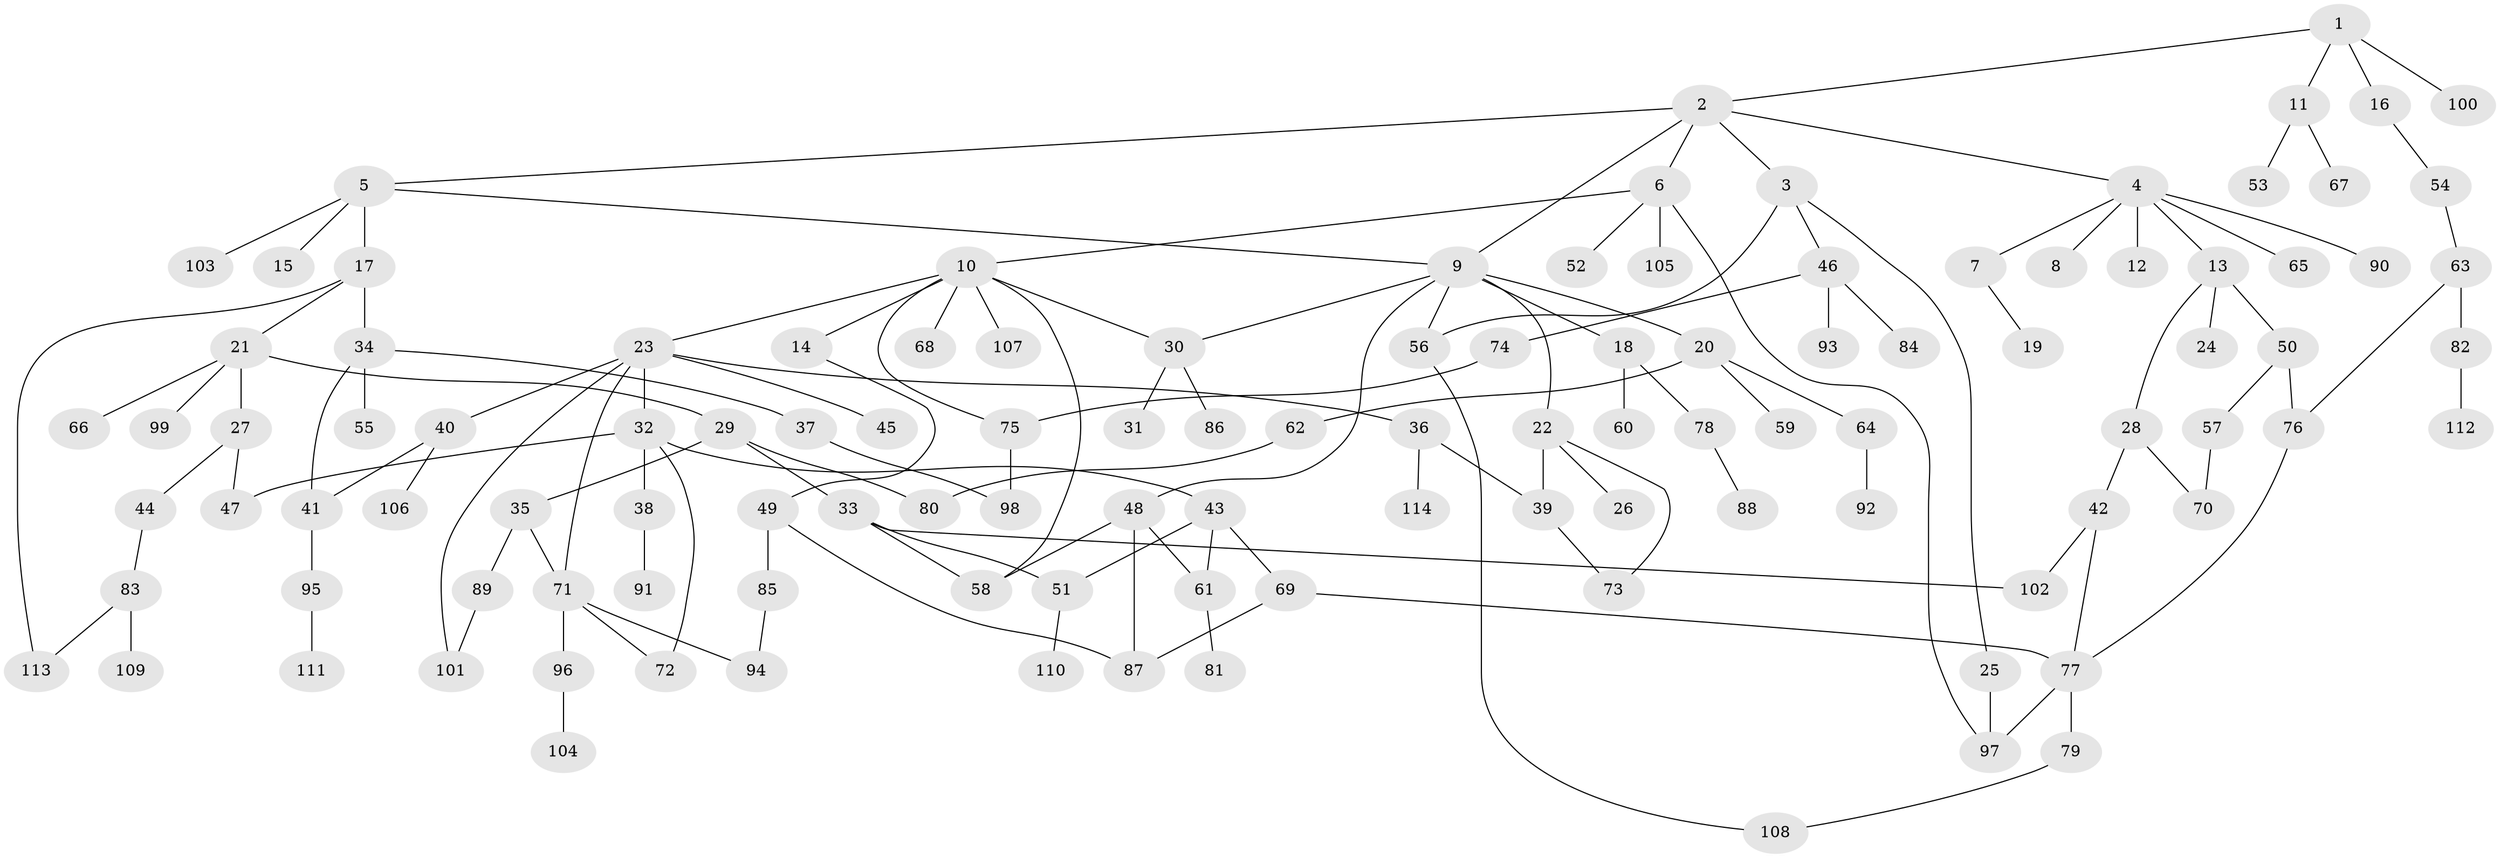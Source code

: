 // Generated by graph-tools (version 1.1) at 2025/01/03/09/25 03:01:01]
// undirected, 114 vertices, 142 edges
graph export_dot {
graph [start="1"]
  node [color=gray90,style=filled];
  1;
  2;
  3;
  4;
  5;
  6;
  7;
  8;
  9;
  10;
  11;
  12;
  13;
  14;
  15;
  16;
  17;
  18;
  19;
  20;
  21;
  22;
  23;
  24;
  25;
  26;
  27;
  28;
  29;
  30;
  31;
  32;
  33;
  34;
  35;
  36;
  37;
  38;
  39;
  40;
  41;
  42;
  43;
  44;
  45;
  46;
  47;
  48;
  49;
  50;
  51;
  52;
  53;
  54;
  55;
  56;
  57;
  58;
  59;
  60;
  61;
  62;
  63;
  64;
  65;
  66;
  67;
  68;
  69;
  70;
  71;
  72;
  73;
  74;
  75;
  76;
  77;
  78;
  79;
  80;
  81;
  82;
  83;
  84;
  85;
  86;
  87;
  88;
  89;
  90;
  91;
  92;
  93;
  94;
  95;
  96;
  97;
  98;
  99;
  100;
  101;
  102;
  103;
  104;
  105;
  106;
  107;
  108;
  109;
  110;
  111;
  112;
  113;
  114;
  1 -- 2;
  1 -- 11;
  1 -- 16;
  1 -- 100;
  2 -- 3;
  2 -- 4;
  2 -- 5;
  2 -- 6;
  2 -- 9;
  3 -- 25;
  3 -- 46;
  3 -- 56;
  4 -- 7;
  4 -- 8;
  4 -- 12;
  4 -- 13;
  4 -- 65;
  4 -- 90;
  5 -- 9;
  5 -- 15;
  5 -- 17;
  5 -- 103;
  6 -- 10;
  6 -- 52;
  6 -- 105;
  6 -- 97;
  7 -- 19;
  9 -- 18;
  9 -- 20;
  9 -- 22;
  9 -- 30;
  9 -- 48;
  9 -- 56;
  10 -- 14;
  10 -- 23;
  10 -- 58;
  10 -- 68;
  10 -- 107;
  10 -- 75;
  10 -- 30;
  11 -- 53;
  11 -- 67;
  13 -- 24;
  13 -- 28;
  13 -- 50;
  14 -- 49;
  16 -- 54;
  17 -- 21;
  17 -- 34;
  17 -- 113;
  18 -- 60;
  18 -- 78;
  20 -- 59;
  20 -- 62;
  20 -- 64;
  21 -- 27;
  21 -- 29;
  21 -- 66;
  21 -- 99;
  22 -- 26;
  22 -- 73;
  22 -- 39;
  23 -- 32;
  23 -- 36;
  23 -- 40;
  23 -- 45;
  23 -- 71;
  23 -- 101;
  25 -- 97;
  27 -- 44;
  27 -- 47;
  28 -- 42;
  28 -- 70;
  29 -- 33;
  29 -- 35;
  29 -- 80;
  30 -- 31;
  30 -- 86;
  32 -- 38;
  32 -- 43;
  32 -- 47;
  32 -- 72;
  33 -- 51;
  33 -- 58;
  33 -- 102;
  34 -- 37;
  34 -- 55;
  34 -- 41;
  35 -- 89;
  35 -- 71;
  36 -- 39;
  36 -- 114;
  37 -- 98;
  38 -- 91;
  39 -- 73;
  40 -- 41;
  40 -- 106;
  41 -- 95;
  42 -- 77;
  42 -- 102;
  43 -- 61;
  43 -- 69;
  43 -- 51;
  44 -- 83;
  46 -- 74;
  46 -- 84;
  46 -- 93;
  48 -- 61;
  48 -- 87;
  48 -- 58;
  49 -- 85;
  49 -- 87;
  50 -- 57;
  50 -- 76;
  51 -- 110;
  54 -- 63;
  56 -- 108;
  57 -- 70;
  61 -- 81;
  62 -- 80;
  63 -- 76;
  63 -- 82;
  64 -- 92;
  69 -- 87;
  69 -- 77;
  71 -- 94;
  71 -- 96;
  71 -- 72;
  74 -- 75;
  75 -- 98;
  76 -- 77;
  77 -- 79;
  77 -- 97;
  78 -- 88;
  79 -- 108;
  82 -- 112;
  83 -- 109;
  83 -- 113;
  85 -- 94;
  89 -- 101;
  95 -- 111;
  96 -- 104;
}

